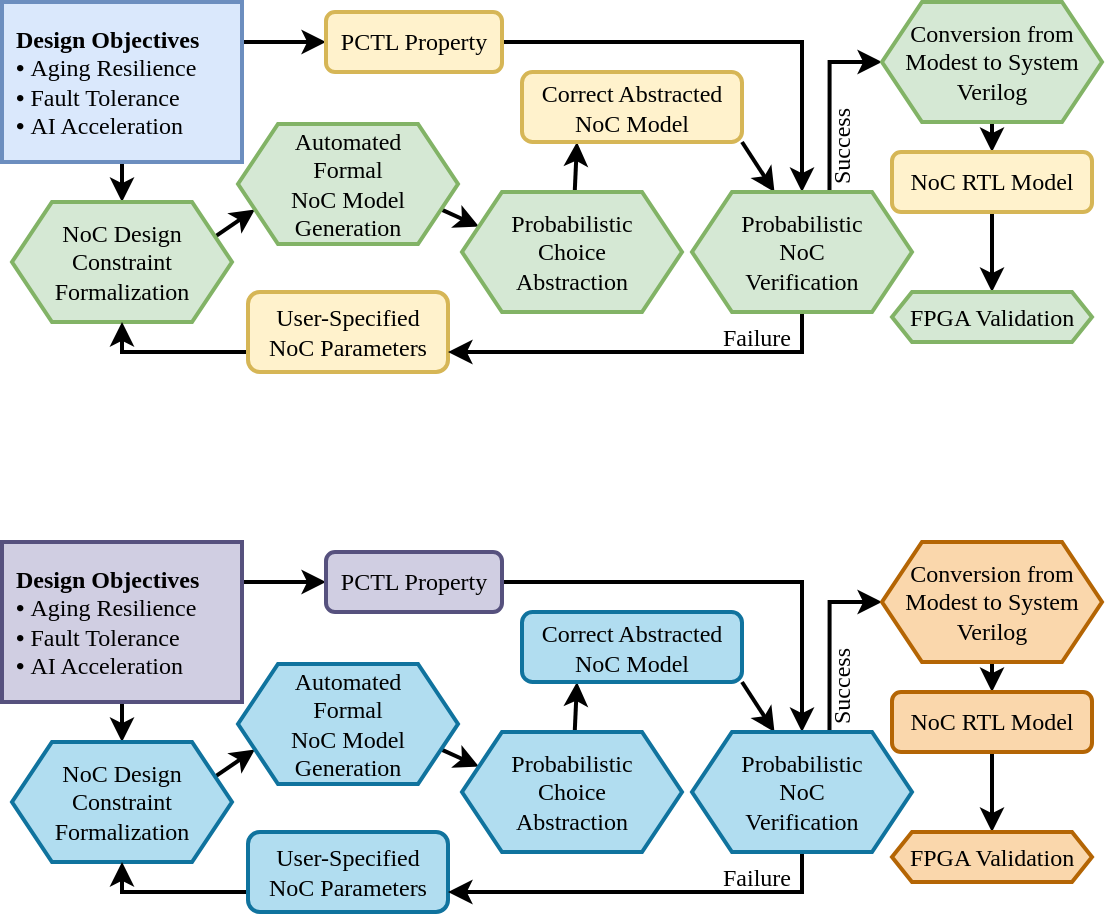 <mxfile version="20.3.0" type="device"><diagram id="dR-Kw8Qd7xK2_gQqT4im" name="Page-1"><mxGraphModel dx="1185" dy="734" grid="1" gridSize="10" guides="1" tooltips="1" connect="1" arrows="1" fold="1" page="1" pageScale="1" pageWidth="850" pageHeight="1100" math="0" shadow="0"><root><mxCell id="0"/><mxCell id="1" parent="0"/><mxCell id="GcMXmNkK2iL_hfOvkE1I-16" style="edgeStyle=orthogonalEdgeStyle;curved=1;rounded=0;orthogonalLoop=1;jettySize=auto;html=1;exitX=1;exitY=0.25;exitDx=0;exitDy=0;entryX=0;entryY=0.5;entryDx=0;entryDy=0;strokeWidth=2;fontFamily=Times New Roman;fontSize=12;" parent="1" source="GcMXmNkK2iL_hfOvkE1I-1" target="GcMXmNkK2iL_hfOvkE1I-3" edge="1"><mxGeometry relative="1" as="geometry"/></mxCell><mxCell id="GcMXmNkK2iL_hfOvkE1I-17" style="rounded=0;orthogonalLoop=1;jettySize=auto;html=1;exitX=0.5;exitY=1;exitDx=0;exitDy=0;entryX=0.5;entryY=0;entryDx=0;entryDy=0;strokeWidth=2;fontFamily=Times New Roman;fontSize=12;" parent="1" source="GcMXmNkK2iL_hfOvkE1I-1" target="GcMXmNkK2iL_hfOvkE1I-2" edge="1"><mxGeometry relative="1" as="geometry"/></mxCell><mxCell id="GcMXmNkK2iL_hfOvkE1I-1" value="&lt;div style=&quot;font-size: 12px;&quot;&gt;&lt;font style=&quot;font-size: 12px;&quot;&gt;&lt;span style=&quot;background-color: initial; font-size: 12px;&quot;&gt;&lt;b style=&quot;font-size: 12px;&quot;&gt;Design Objectives&lt;/b&gt;&lt;/span&gt;&lt;/font&gt;&lt;/div&gt;&lt;div style=&quot;font-size: 12px;&quot;&gt;&lt;font style=&quot;font-size: 12px;&quot;&gt;&lt;span style=&quot;font-size: 12px;&quot; lang=&quot;en&quot; class=&quot;ILfuVd&quot;&gt;&lt;span class=&quot;hgKElc&quot; style=&quot;font-size: 12px;&quot;&gt;&lt;b style=&quot;font-size: 12px;&quot;&gt;•&amp;nbsp;&lt;/b&gt;&lt;/span&gt;&lt;/span&gt;&lt;span style=&quot;font-size: 12px; background-color: initial;&quot;&gt;Aging Resilience&lt;/span&gt;&lt;br style=&quot;font-size: 12px;&quot;&gt;&lt;span style=&quot;font-size: 12px;&quot; lang=&quot;en&quot; class=&quot;ILfuVd&quot;&gt;&lt;span class=&quot;hgKElc&quot; style=&quot;font-size: 12px;&quot;&gt;&lt;b style=&quot;font-size: 12px;&quot;&gt;•&amp;nbsp;&lt;/b&gt;&lt;/span&gt;&lt;/span&gt;&lt;span style=&quot;font-size: 12px; background-color: initial;&quot;&gt;Fault Tolerance&lt;/span&gt;&lt;br style=&quot;font-size: 12px;&quot;&gt;&lt;span style=&quot;font-size: 12px;&quot; lang=&quot;en&quot; class=&quot;ILfuVd&quot;&gt;&lt;span class=&quot;hgKElc&quot; style=&quot;font-size: 12px;&quot;&gt;&lt;b style=&quot;font-size: 12px;&quot;&gt;•&amp;nbsp;&lt;/b&gt;&lt;/span&gt;&lt;/span&gt;&lt;span style=&quot;font-size: 12px; background-color: initial;&quot;&gt;AI Acceleration&lt;/span&gt;&lt;/font&gt;&lt;br style=&quot;font-size: 12px;&quot;&gt;&lt;/div&gt;" style="rounded=0;whiteSpace=wrap;html=1;align=left;perimeterSpacing=0;strokeWidth=2;fontFamily=Times New Roman;spacing=7;fontSize=12;fillColor=#dae8fc;strokeColor=#6c8ebf;" parent="1" vertex="1"><mxGeometry x="80" y="160" width="120" height="80" as="geometry"/></mxCell><mxCell id="GcMXmNkK2iL_hfOvkE1I-35" style="rounded=0;orthogonalLoop=1;jettySize=auto;html=1;exitX=1;exitY=0.25;exitDx=0;exitDy=0;entryX=0;entryY=0.75;entryDx=0;entryDy=0;strokeWidth=2;fontFamily=Times New Roman;fontSize=12;" parent="1" source="GcMXmNkK2iL_hfOvkE1I-2" target="GcMXmNkK2iL_hfOvkE1I-34" edge="1"><mxGeometry relative="1" as="geometry"/></mxCell><mxCell id="GcMXmNkK2iL_hfOvkE1I-2" value="NoC Design &lt;br&gt;Constraint&lt;br&gt;Formalization" style="shape=hexagon;perimeter=hexagonPerimeter2;whiteSpace=wrap;html=1;fixedSize=1;strokeWidth=2;fontFamily=Times New Roman;fontSize=12;fillColor=#d5e8d4;strokeColor=#82b366;" parent="1" vertex="1"><mxGeometry x="85" y="260" width="110" height="60" as="geometry"/></mxCell><mxCell id="GcMXmNkK2iL_hfOvkE1I-42" style="edgeStyle=orthogonalEdgeStyle;rounded=0;orthogonalLoop=1;jettySize=auto;html=1;exitX=1;exitY=0.5;exitDx=0;exitDy=0;entryX=0.5;entryY=0;entryDx=0;entryDy=0;strokeWidth=2;fontFamily=Times New Roman;fontSize=12;" parent="1" source="GcMXmNkK2iL_hfOvkE1I-3" target="GcMXmNkK2iL_hfOvkE1I-40" edge="1"><mxGeometry relative="1" as="geometry"/></mxCell><mxCell id="GcMXmNkK2iL_hfOvkE1I-3" value="PCTL Property" style="rounded=1;whiteSpace=wrap;html=1;strokeWidth=2;fontFamily=Times New Roman;fontSize=12;fillColor=#fff2cc;strokeColor=#d6b656;" parent="1" vertex="1"><mxGeometry x="242" y="165" width="88" height="30" as="geometry"/></mxCell><mxCell id="GcMXmNkK2iL_hfOvkE1I-18" style="edgeStyle=orthogonalEdgeStyle;rounded=0;orthogonalLoop=1;jettySize=auto;html=1;exitX=0;exitY=0.75;exitDx=0;exitDy=0;entryX=0.5;entryY=1;entryDx=0;entryDy=0;strokeWidth=2;fontFamily=Times New Roman;fontSize=12;" parent="1" source="GcMXmNkK2iL_hfOvkE1I-14" target="GcMXmNkK2iL_hfOvkE1I-2" edge="1"><mxGeometry relative="1" as="geometry"><Array as="points"><mxPoint x="140" y="335"/></Array></mxGeometry></mxCell><mxCell id="GcMXmNkK2iL_hfOvkE1I-14" value="User-Specified&lt;br&gt;NoC Parameters" style="rounded=1;whiteSpace=wrap;html=1;strokeWidth=2;fontFamily=Times New Roman;fontSize=12;fillColor=#fff2cc;strokeColor=#d6b656;" parent="1" vertex="1"><mxGeometry x="203" y="305" width="100" height="40" as="geometry"/></mxCell><mxCell id="GcMXmNkK2iL_hfOvkE1I-32" value="Success" style="text;html=1;strokeColor=none;fillColor=none;align=center;verticalAlign=middle;whiteSpace=wrap;rounded=0;strokeWidth=2;fontFamily=Times New Roman;fontSize=12;rotation=-90;" parent="1" vertex="1"><mxGeometry x="480" y="227" width="40" height="10" as="geometry"/></mxCell><mxCell id="GcMXmNkK2iL_hfOvkE1I-33" value="Failure" style="text;html=1;strokeColor=none;fillColor=none;align=center;verticalAlign=middle;whiteSpace=wrap;rounded=0;strokeWidth=2;fontFamily=Times New Roman;fontSize=12;" parent="1" vertex="1"><mxGeometry x="430" y="320" width="55" height="15" as="geometry"/></mxCell><mxCell id="GcMXmNkK2iL_hfOvkE1I-37" style="rounded=0;orthogonalLoop=1;jettySize=auto;html=1;exitX=1;exitY=0.75;exitDx=0;exitDy=0;entryX=0;entryY=0.25;entryDx=0;entryDy=0;strokeWidth=2;fontFamily=Times New Roman;fontSize=12;" parent="1" source="GcMXmNkK2iL_hfOvkE1I-34" target="GcMXmNkK2iL_hfOvkE1I-36" edge="1"><mxGeometry relative="1" as="geometry"/></mxCell><mxCell id="GcMXmNkK2iL_hfOvkE1I-34" value="Automated &lt;br&gt;Formal&lt;br&gt;NoC Model Generation" style="shape=hexagon;perimeter=hexagonPerimeter2;whiteSpace=wrap;html=1;fixedSize=1;strokeWidth=2;fontFamily=Times New Roman;fontSize=12;fillColor=#d5e8d4;strokeColor=#82b366;" parent="1" vertex="1"><mxGeometry x="198" y="221" width="110" height="60" as="geometry"/></mxCell><mxCell id="GcMXmNkK2iL_hfOvkE1I-39" style="rounded=0;orthogonalLoop=1;jettySize=auto;html=1;entryX=0.25;entryY=1;entryDx=0;entryDy=0;strokeWidth=2;fontFamily=Times New Roman;fontSize=12;" parent="1" source="GcMXmNkK2iL_hfOvkE1I-36" target="GcMXmNkK2iL_hfOvkE1I-38" edge="1"><mxGeometry relative="1" as="geometry"/></mxCell><mxCell id="GcMXmNkK2iL_hfOvkE1I-36" value="Probabilistic &lt;br&gt;Choice &lt;br&gt;Abstraction" style="shape=hexagon;perimeter=hexagonPerimeter2;whiteSpace=wrap;html=1;fixedSize=1;strokeWidth=2;fontFamily=Times New Roman;fontSize=12;fillColor=#d5e8d4;strokeColor=#82b366;" parent="1" vertex="1"><mxGeometry x="310" y="255" width="110" height="60" as="geometry"/></mxCell><mxCell id="GcMXmNkK2iL_hfOvkE1I-41" style="rounded=0;orthogonalLoop=1;jettySize=auto;html=1;exitX=1;exitY=1;exitDx=0;exitDy=0;entryX=0.375;entryY=0;entryDx=0;entryDy=0;strokeWidth=2;fontFamily=Times New Roman;fontSize=12;" parent="1" source="GcMXmNkK2iL_hfOvkE1I-38" target="GcMXmNkK2iL_hfOvkE1I-40" edge="1"><mxGeometry relative="1" as="geometry"/></mxCell><mxCell id="GcMXmNkK2iL_hfOvkE1I-38" value="Correct Abstracted &lt;br&gt;NoC Model" style="rounded=1;whiteSpace=wrap;html=1;strokeWidth=2;fontFamily=Times New Roman;fontSize=12;fillColor=#fff2cc;strokeColor=#d6b656;" parent="1" vertex="1"><mxGeometry x="340" y="195" width="110" height="35" as="geometry"/></mxCell><mxCell id="GcMXmNkK2iL_hfOvkE1I-43" style="edgeStyle=orthogonalEdgeStyle;rounded=0;orthogonalLoop=1;jettySize=auto;html=1;exitX=0.5;exitY=1;exitDx=0;exitDy=0;entryX=1;entryY=0.75;entryDx=0;entryDy=0;strokeWidth=2;fontFamily=Times New Roman;fontSize=12;" parent="1" source="GcMXmNkK2iL_hfOvkE1I-40" target="GcMXmNkK2iL_hfOvkE1I-14" edge="1"><mxGeometry relative="1" as="geometry"/></mxCell><mxCell id="GcMXmNkK2iL_hfOvkE1I-45" style="edgeStyle=orthogonalEdgeStyle;rounded=0;orthogonalLoop=1;jettySize=auto;html=1;exitX=0.625;exitY=0;exitDx=0;exitDy=0;entryX=0;entryY=0.5;entryDx=0;entryDy=0;strokeWidth=2;fontFamily=Times New Roman;fontSize=12;" parent="1" source="GcMXmNkK2iL_hfOvkE1I-40" target="GcMXmNkK2iL_hfOvkE1I-44" edge="1"><mxGeometry relative="1" as="geometry"><Array as="points"><mxPoint x="494" y="190"/></Array></mxGeometry></mxCell><mxCell id="GcMXmNkK2iL_hfOvkE1I-40" value="Probabilistic&lt;br&gt;NoC&lt;br&gt;Verification" style="shape=hexagon;perimeter=hexagonPerimeter2;whiteSpace=wrap;html=1;fixedSize=1;strokeWidth=2;fontFamily=Times New Roman;fontSize=12;fillColor=#d5e8d4;strokeColor=#82b366;" parent="1" vertex="1"><mxGeometry x="425" y="255" width="110" height="60" as="geometry"/></mxCell><mxCell id="l3k4I2mP23Peb080V3Ql-1" style="edgeStyle=none;rounded=0;orthogonalLoop=1;jettySize=auto;html=1;exitX=0.5;exitY=1;exitDx=0;exitDy=0;entryX=0.5;entryY=0;entryDx=0;entryDy=0;strokeWidth=2;" edge="1" parent="1" source="GcMXmNkK2iL_hfOvkE1I-44" target="GcMXmNkK2iL_hfOvkE1I-46"><mxGeometry relative="1" as="geometry"/></mxCell><mxCell id="GcMXmNkK2iL_hfOvkE1I-44" value="Conversion from Modest to&amp;nbsp;System&lt;br&gt;Verilog" style="shape=hexagon;perimeter=hexagonPerimeter2;whiteSpace=wrap;html=1;fixedSize=1;strokeWidth=2;fontFamily=Times New Roman;fontSize=12;fillColor=#d5e8d4;strokeColor=#82b366;" parent="1" vertex="1"><mxGeometry x="520" y="160" width="110" height="60" as="geometry"/></mxCell><mxCell id="GcMXmNkK2iL_hfOvkE1I-49" style="edgeStyle=orthogonalEdgeStyle;rounded=0;orthogonalLoop=1;jettySize=auto;html=1;exitX=0.5;exitY=1;exitDx=0;exitDy=0;entryX=0.5;entryY=0;entryDx=0;entryDy=0;strokeWidth=2;fontFamily=Times New Roman;fontSize=12;" parent="1" source="GcMXmNkK2iL_hfOvkE1I-46" target="GcMXmNkK2iL_hfOvkE1I-48" edge="1"><mxGeometry relative="1" as="geometry"/></mxCell><mxCell id="GcMXmNkK2iL_hfOvkE1I-46" value="NoC RTL Model" style="rounded=1;whiteSpace=wrap;html=1;strokeWidth=2;fontFamily=Times New Roman;fontSize=12;fillColor=#fff2cc;strokeColor=#d6b656;" parent="1" vertex="1"><mxGeometry x="525" y="235" width="100" height="30" as="geometry"/></mxCell><mxCell id="GcMXmNkK2iL_hfOvkE1I-48" value="FPGA Validation" style="shape=hexagon;perimeter=hexagonPerimeter2;whiteSpace=wrap;html=1;fixedSize=1;strokeWidth=2;fontFamily=Times New Roman;fontSize=12;fillColor=#d5e8d4;strokeColor=#82b366;size=10;" parent="1" vertex="1"><mxGeometry x="525" y="305" width="100" height="25" as="geometry"/></mxCell><mxCell id="l3k4I2mP23Peb080V3Ql-27" style="edgeStyle=orthogonalEdgeStyle;curved=1;rounded=0;orthogonalLoop=1;jettySize=auto;html=1;exitX=1;exitY=0.25;exitDx=0;exitDy=0;entryX=0;entryY=0.5;entryDx=0;entryDy=0;strokeWidth=2;fontFamily=Times New Roman;fontSize=12;" edge="1" parent="1" source="l3k4I2mP23Peb080V3Ql-29" target="l3k4I2mP23Peb080V3Ql-33"><mxGeometry relative="1" as="geometry"/></mxCell><mxCell id="l3k4I2mP23Peb080V3Ql-28" style="rounded=0;orthogonalLoop=1;jettySize=auto;html=1;exitX=0.5;exitY=1;exitDx=0;exitDy=0;entryX=0.5;entryY=0;entryDx=0;entryDy=0;strokeWidth=2;fontFamily=Times New Roman;fontSize=12;" edge="1" parent="1" source="l3k4I2mP23Peb080V3Ql-29" target="l3k4I2mP23Peb080V3Ql-31"><mxGeometry relative="1" as="geometry"/></mxCell><mxCell id="l3k4I2mP23Peb080V3Ql-29" value="&lt;div style=&quot;font-size: 12px;&quot;&gt;&lt;font style=&quot;font-size: 12px;&quot;&gt;&lt;span style=&quot;background-color: initial; font-size: 12px;&quot;&gt;&lt;b style=&quot;font-size: 12px;&quot;&gt;Design Objectives&lt;/b&gt;&lt;/span&gt;&lt;/font&gt;&lt;/div&gt;&lt;div style=&quot;font-size: 12px;&quot;&gt;&lt;font style=&quot;font-size: 12px;&quot;&gt;&lt;span style=&quot;font-size: 12px;&quot; lang=&quot;en&quot; class=&quot;ILfuVd&quot;&gt;&lt;span class=&quot;hgKElc&quot; style=&quot;font-size: 12px;&quot;&gt;&lt;b style=&quot;font-size: 12px;&quot;&gt;•&amp;nbsp;&lt;/b&gt;&lt;/span&gt;&lt;/span&gt;&lt;span style=&quot;font-size: 12px; background-color: initial;&quot;&gt;Aging Resilience&lt;/span&gt;&lt;br style=&quot;font-size: 12px;&quot;&gt;&lt;span style=&quot;font-size: 12px;&quot; lang=&quot;en&quot; class=&quot;ILfuVd&quot;&gt;&lt;span class=&quot;hgKElc&quot; style=&quot;font-size: 12px;&quot;&gt;&lt;b style=&quot;font-size: 12px;&quot;&gt;•&amp;nbsp;&lt;/b&gt;&lt;/span&gt;&lt;/span&gt;&lt;span style=&quot;font-size: 12px; background-color: initial;&quot;&gt;Fault Tolerance&lt;/span&gt;&lt;br style=&quot;font-size: 12px;&quot;&gt;&lt;span style=&quot;font-size: 12px;&quot; lang=&quot;en&quot; class=&quot;ILfuVd&quot;&gt;&lt;span class=&quot;hgKElc&quot; style=&quot;font-size: 12px;&quot;&gt;&lt;b style=&quot;font-size: 12px;&quot;&gt;•&amp;nbsp;&lt;/b&gt;&lt;/span&gt;&lt;/span&gt;&lt;span style=&quot;font-size: 12px; background-color: initial;&quot;&gt;AI Acceleration&lt;/span&gt;&lt;/font&gt;&lt;br style=&quot;font-size: 12px;&quot;&gt;&lt;/div&gt;" style="rounded=0;whiteSpace=wrap;html=1;align=left;perimeterSpacing=0;strokeWidth=2;fontFamily=Times New Roman;spacing=7;fontSize=12;fillColor=#d0cee2;strokeColor=#56517e;" vertex="1" parent="1"><mxGeometry x="80" y="430" width="120" height="80" as="geometry"/></mxCell><mxCell id="l3k4I2mP23Peb080V3Ql-30" style="rounded=0;orthogonalLoop=1;jettySize=auto;html=1;exitX=1;exitY=0.25;exitDx=0;exitDy=0;entryX=0;entryY=0.75;entryDx=0;entryDy=0;strokeWidth=2;fontFamily=Times New Roman;fontSize=12;" edge="1" parent="1" source="l3k4I2mP23Peb080V3Ql-31" target="l3k4I2mP23Peb080V3Ql-39"><mxGeometry relative="1" as="geometry"/></mxCell><mxCell id="l3k4I2mP23Peb080V3Ql-31" value="NoC Design &lt;br&gt;Constraint&lt;br&gt;Formalization" style="shape=hexagon;perimeter=hexagonPerimeter2;whiteSpace=wrap;html=1;fixedSize=1;strokeWidth=2;fontFamily=Times New Roman;fontSize=12;fillColor=#b1ddf0;strokeColor=#10739e;" vertex="1" parent="1"><mxGeometry x="85" y="530" width="110" height="60" as="geometry"/></mxCell><mxCell id="l3k4I2mP23Peb080V3Ql-32" style="edgeStyle=orthogonalEdgeStyle;rounded=0;orthogonalLoop=1;jettySize=auto;html=1;exitX=1;exitY=0.5;exitDx=0;exitDy=0;entryX=0.5;entryY=0;entryDx=0;entryDy=0;strokeWidth=2;fontFamily=Times New Roman;fontSize=12;" edge="1" parent="1" source="l3k4I2mP23Peb080V3Ql-33" target="l3k4I2mP23Peb080V3Ql-46"><mxGeometry relative="1" as="geometry"/></mxCell><mxCell id="l3k4I2mP23Peb080V3Ql-33" value="PCTL Property" style="rounded=1;whiteSpace=wrap;html=1;strokeWidth=2;fontFamily=Times New Roman;fontSize=12;fillColor=#d0cee2;strokeColor=#56517e;" vertex="1" parent="1"><mxGeometry x="242" y="435" width="88" height="30" as="geometry"/></mxCell><mxCell id="l3k4I2mP23Peb080V3Ql-34" style="edgeStyle=orthogonalEdgeStyle;rounded=0;orthogonalLoop=1;jettySize=auto;html=1;exitX=0;exitY=0.75;exitDx=0;exitDy=0;entryX=0.5;entryY=1;entryDx=0;entryDy=0;strokeWidth=2;fontFamily=Times New Roman;fontSize=12;" edge="1" parent="1" source="l3k4I2mP23Peb080V3Ql-35" target="l3k4I2mP23Peb080V3Ql-31"><mxGeometry relative="1" as="geometry"><Array as="points"><mxPoint x="140" y="605"/></Array></mxGeometry></mxCell><mxCell id="l3k4I2mP23Peb080V3Ql-35" value="User-Specified&lt;br&gt;NoC Parameters" style="rounded=1;whiteSpace=wrap;html=1;strokeWidth=2;fontFamily=Times New Roman;fontSize=12;fillColor=#b1ddf0;strokeColor=#10739e;" vertex="1" parent="1"><mxGeometry x="203" y="575" width="100" height="40" as="geometry"/></mxCell><mxCell id="l3k4I2mP23Peb080V3Ql-36" value="Success" style="text;html=1;strokeColor=none;fillColor=none;align=center;verticalAlign=middle;whiteSpace=wrap;rounded=0;strokeWidth=2;fontFamily=Times New Roman;fontSize=12;rotation=-90;" vertex="1" parent="1"><mxGeometry x="480" y="497" width="40" height="10" as="geometry"/></mxCell><mxCell id="l3k4I2mP23Peb080V3Ql-37" value="Failure" style="text;html=1;strokeColor=none;fillColor=none;align=center;verticalAlign=middle;whiteSpace=wrap;rounded=0;strokeWidth=2;fontFamily=Times New Roman;fontSize=12;" vertex="1" parent="1"><mxGeometry x="430" y="590" width="55" height="15" as="geometry"/></mxCell><mxCell id="l3k4I2mP23Peb080V3Ql-38" style="rounded=0;orthogonalLoop=1;jettySize=auto;html=1;exitX=1;exitY=0.75;exitDx=0;exitDy=0;entryX=0;entryY=0.25;entryDx=0;entryDy=0;strokeWidth=2;fontFamily=Times New Roman;fontSize=12;" edge="1" parent="1" source="l3k4I2mP23Peb080V3Ql-39" target="l3k4I2mP23Peb080V3Ql-41"><mxGeometry relative="1" as="geometry"/></mxCell><mxCell id="l3k4I2mP23Peb080V3Ql-39" value="Automated &lt;br&gt;Formal&lt;br&gt;NoC Model Generation" style="shape=hexagon;perimeter=hexagonPerimeter2;whiteSpace=wrap;html=1;fixedSize=1;strokeWidth=2;fontFamily=Times New Roman;fontSize=12;fillColor=#b1ddf0;strokeColor=#10739e;" vertex="1" parent="1"><mxGeometry x="198" y="491" width="110" height="60" as="geometry"/></mxCell><mxCell id="l3k4I2mP23Peb080V3Ql-40" style="rounded=0;orthogonalLoop=1;jettySize=auto;html=1;entryX=0.25;entryY=1;entryDx=0;entryDy=0;strokeWidth=2;fontFamily=Times New Roman;fontSize=12;" edge="1" parent="1" source="l3k4I2mP23Peb080V3Ql-41" target="l3k4I2mP23Peb080V3Ql-43"><mxGeometry relative="1" as="geometry"/></mxCell><mxCell id="l3k4I2mP23Peb080V3Ql-41" value="Probabilistic &lt;br&gt;Choice &lt;br&gt;Abstraction" style="shape=hexagon;perimeter=hexagonPerimeter2;whiteSpace=wrap;html=1;fixedSize=1;strokeWidth=2;fontFamily=Times New Roman;fontSize=12;fillColor=#b1ddf0;strokeColor=#10739e;" vertex="1" parent="1"><mxGeometry x="310" y="525" width="110" height="60" as="geometry"/></mxCell><mxCell id="l3k4I2mP23Peb080V3Ql-42" style="rounded=0;orthogonalLoop=1;jettySize=auto;html=1;exitX=1;exitY=1;exitDx=0;exitDy=0;entryX=0.375;entryY=0;entryDx=0;entryDy=0;strokeWidth=2;fontFamily=Times New Roman;fontSize=12;" edge="1" parent="1" source="l3k4I2mP23Peb080V3Ql-43" target="l3k4I2mP23Peb080V3Ql-46"><mxGeometry relative="1" as="geometry"/></mxCell><mxCell id="l3k4I2mP23Peb080V3Ql-43" value="Correct Abstracted &lt;br&gt;NoC Model" style="rounded=1;whiteSpace=wrap;html=1;strokeWidth=2;fontFamily=Times New Roman;fontSize=12;fillColor=#b1ddf0;strokeColor=#10739e;" vertex="1" parent="1"><mxGeometry x="340" y="465" width="110" height="35" as="geometry"/></mxCell><mxCell id="l3k4I2mP23Peb080V3Ql-44" style="edgeStyle=orthogonalEdgeStyle;rounded=0;orthogonalLoop=1;jettySize=auto;html=1;exitX=0.5;exitY=1;exitDx=0;exitDy=0;entryX=1;entryY=0.75;entryDx=0;entryDy=0;strokeWidth=2;fontFamily=Times New Roman;fontSize=12;" edge="1" parent="1" source="l3k4I2mP23Peb080V3Ql-46" target="l3k4I2mP23Peb080V3Ql-35"><mxGeometry relative="1" as="geometry"/></mxCell><mxCell id="l3k4I2mP23Peb080V3Ql-45" style="edgeStyle=orthogonalEdgeStyle;rounded=0;orthogonalLoop=1;jettySize=auto;html=1;exitX=0.625;exitY=0;exitDx=0;exitDy=0;entryX=0;entryY=0.5;entryDx=0;entryDy=0;strokeWidth=2;fontFamily=Times New Roman;fontSize=12;" edge="1" parent="1" source="l3k4I2mP23Peb080V3Ql-46" target="l3k4I2mP23Peb080V3Ql-48"><mxGeometry relative="1" as="geometry"><Array as="points"><mxPoint x="494" y="460"/></Array></mxGeometry></mxCell><mxCell id="l3k4I2mP23Peb080V3Ql-46" value="Probabilistic&lt;br&gt;NoC&lt;br&gt;Verification" style="shape=hexagon;perimeter=hexagonPerimeter2;whiteSpace=wrap;html=1;fixedSize=1;strokeWidth=2;fontFamily=Times New Roman;fontSize=12;fillColor=#b1ddf0;strokeColor=#10739e;" vertex="1" parent="1"><mxGeometry x="425" y="525" width="110" height="60" as="geometry"/></mxCell><mxCell id="l3k4I2mP23Peb080V3Ql-47" style="edgeStyle=none;rounded=0;orthogonalLoop=1;jettySize=auto;html=1;exitX=0.5;exitY=1;exitDx=0;exitDy=0;entryX=0.5;entryY=0;entryDx=0;entryDy=0;strokeWidth=2;" edge="1" parent="1" source="l3k4I2mP23Peb080V3Ql-48" target="l3k4I2mP23Peb080V3Ql-50"><mxGeometry relative="1" as="geometry"/></mxCell><mxCell id="l3k4I2mP23Peb080V3Ql-48" value="Conversion from Modest to&amp;nbsp;System&lt;br&gt;Verilog" style="shape=hexagon;perimeter=hexagonPerimeter2;whiteSpace=wrap;html=1;fixedSize=1;strokeWidth=2;fontFamily=Times New Roman;fontSize=12;fillColor=#fad7ac;strokeColor=#b46504;" vertex="1" parent="1"><mxGeometry x="520" y="430" width="110" height="60" as="geometry"/></mxCell><mxCell id="l3k4I2mP23Peb080V3Ql-49" style="edgeStyle=orthogonalEdgeStyle;rounded=0;orthogonalLoop=1;jettySize=auto;html=1;exitX=0.5;exitY=1;exitDx=0;exitDy=0;entryX=0.5;entryY=0;entryDx=0;entryDy=0;strokeWidth=2;fontFamily=Times New Roman;fontSize=12;" edge="1" parent="1" source="l3k4I2mP23Peb080V3Ql-50" target="l3k4I2mP23Peb080V3Ql-51"><mxGeometry relative="1" as="geometry"/></mxCell><mxCell id="l3k4I2mP23Peb080V3Ql-50" value="NoC RTL Model" style="rounded=1;whiteSpace=wrap;html=1;strokeWidth=2;fontFamily=Times New Roman;fontSize=12;fillColor=#fad7ac;strokeColor=#b46504;" vertex="1" parent="1"><mxGeometry x="525" y="505" width="100" height="30" as="geometry"/></mxCell><mxCell id="l3k4I2mP23Peb080V3Ql-51" value="FPGA Validation" style="shape=hexagon;perimeter=hexagonPerimeter2;whiteSpace=wrap;html=1;fixedSize=1;strokeWidth=2;fontFamily=Times New Roman;fontSize=12;fillColor=#fad7ac;strokeColor=#b46504;size=10;" vertex="1" parent="1"><mxGeometry x="525" y="575" width="100" height="25" as="geometry"/></mxCell></root></mxGraphModel></diagram></mxfile>